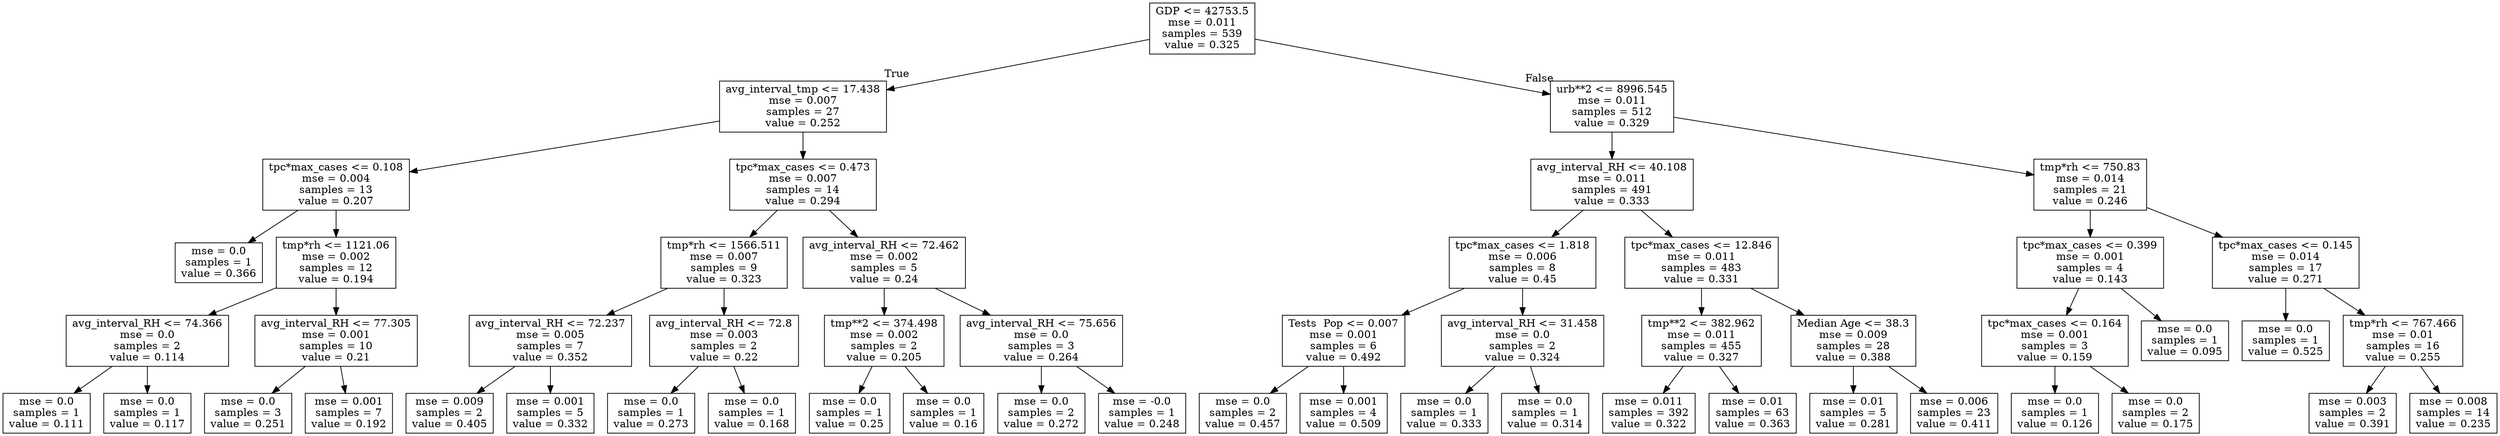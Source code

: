 digraph Tree {
node [shape=box] ;
0 [label="GDP <= 42753.5\nmse = 0.011\nsamples = 539\nvalue = 0.325"] ;
1 [label="avg_interval_tmp <= 17.438\nmse = 0.007\nsamples = 27\nvalue = 0.252"] ;
0 -> 1 [labeldistance=2.5, labelangle=45, headlabel="True"] ;
2 [label="tpc*max_cases <= 0.108\nmse = 0.004\nsamples = 13\nvalue = 0.207"] ;
1 -> 2 ;
3 [label="mse = 0.0\nsamples = 1\nvalue = 0.366"] ;
2 -> 3 ;
4 [label="tmp*rh <= 1121.06\nmse = 0.002\nsamples = 12\nvalue = 0.194"] ;
2 -> 4 ;
5 [label="avg_interval_RH <= 74.366\nmse = 0.0\nsamples = 2\nvalue = 0.114"] ;
4 -> 5 ;
6 [label="mse = 0.0\nsamples = 1\nvalue = 0.111"] ;
5 -> 6 ;
7 [label="mse = 0.0\nsamples = 1\nvalue = 0.117"] ;
5 -> 7 ;
8 [label="avg_interval_RH <= 77.305\nmse = 0.001\nsamples = 10\nvalue = 0.21"] ;
4 -> 8 ;
9 [label="mse = 0.0\nsamples = 3\nvalue = 0.251"] ;
8 -> 9 ;
10 [label="mse = 0.001\nsamples = 7\nvalue = 0.192"] ;
8 -> 10 ;
11 [label="tpc*max_cases <= 0.473\nmse = 0.007\nsamples = 14\nvalue = 0.294"] ;
1 -> 11 ;
12 [label="tmp*rh <= 1566.511\nmse = 0.007\nsamples = 9\nvalue = 0.323"] ;
11 -> 12 ;
13 [label="avg_interval_RH <= 72.237\nmse = 0.005\nsamples = 7\nvalue = 0.352"] ;
12 -> 13 ;
14 [label="mse = 0.009\nsamples = 2\nvalue = 0.405"] ;
13 -> 14 ;
15 [label="mse = 0.001\nsamples = 5\nvalue = 0.332"] ;
13 -> 15 ;
16 [label="avg_interval_RH <= 72.8\nmse = 0.003\nsamples = 2\nvalue = 0.22"] ;
12 -> 16 ;
17 [label="mse = 0.0\nsamples = 1\nvalue = 0.273"] ;
16 -> 17 ;
18 [label="mse = 0.0\nsamples = 1\nvalue = 0.168"] ;
16 -> 18 ;
19 [label="avg_interval_RH <= 72.462\nmse = 0.002\nsamples = 5\nvalue = 0.24"] ;
11 -> 19 ;
20 [label="tmp**2 <= 374.498\nmse = 0.002\nsamples = 2\nvalue = 0.205"] ;
19 -> 20 ;
21 [label="mse = 0.0\nsamples = 1\nvalue = 0.25"] ;
20 -> 21 ;
22 [label="mse = 0.0\nsamples = 1\nvalue = 0.16"] ;
20 -> 22 ;
23 [label="avg_interval_RH <= 75.656\nmse = 0.0\nsamples = 3\nvalue = 0.264"] ;
19 -> 23 ;
24 [label="mse = 0.0\nsamples = 2\nvalue = 0.272"] ;
23 -> 24 ;
25 [label="mse = -0.0\nsamples = 1\nvalue = 0.248"] ;
23 -> 25 ;
26 [label="urb**2 <= 8996.545\nmse = 0.011\nsamples = 512\nvalue = 0.329"] ;
0 -> 26 [labeldistance=2.5, labelangle=-45, headlabel="False"] ;
27 [label="avg_interval_RH <= 40.108\nmse = 0.011\nsamples = 491\nvalue = 0.333"] ;
26 -> 27 ;
28 [label="tpc*max_cases <= 1.818\nmse = 0.006\nsamples = 8\nvalue = 0.45"] ;
27 -> 28 ;
29 [label="Tests \ Pop <= 0.007\nmse = 0.001\nsamples = 6\nvalue = 0.492"] ;
28 -> 29 ;
30 [label="mse = 0.0\nsamples = 2\nvalue = 0.457"] ;
29 -> 30 ;
31 [label="mse = 0.001\nsamples = 4\nvalue = 0.509"] ;
29 -> 31 ;
32 [label="avg_interval_RH <= 31.458\nmse = 0.0\nsamples = 2\nvalue = 0.324"] ;
28 -> 32 ;
33 [label="mse = 0.0\nsamples = 1\nvalue = 0.333"] ;
32 -> 33 ;
34 [label="mse = 0.0\nsamples = 1\nvalue = 0.314"] ;
32 -> 34 ;
35 [label="tpc*max_cases <= 12.846\nmse = 0.011\nsamples = 483\nvalue = 0.331"] ;
27 -> 35 ;
36 [label="tmp**2 <= 382.962\nmse = 0.011\nsamples = 455\nvalue = 0.327"] ;
35 -> 36 ;
37 [label="mse = 0.011\nsamples = 392\nvalue = 0.322"] ;
36 -> 37 ;
38 [label="mse = 0.01\nsamples = 63\nvalue = 0.363"] ;
36 -> 38 ;
39 [label="Median Age <= 38.3\nmse = 0.009\nsamples = 28\nvalue = 0.388"] ;
35 -> 39 ;
40 [label="mse = 0.01\nsamples = 5\nvalue = 0.281"] ;
39 -> 40 ;
41 [label="mse = 0.006\nsamples = 23\nvalue = 0.411"] ;
39 -> 41 ;
42 [label="tmp*rh <= 750.83\nmse = 0.014\nsamples = 21\nvalue = 0.246"] ;
26 -> 42 ;
43 [label="tpc*max_cases <= 0.399\nmse = 0.001\nsamples = 4\nvalue = 0.143"] ;
42 -> 43 ;
44 [label="tpc*max_cases <= 0.164\nmse = 0.001\nsamples = 3\nvalue = 0.159"] ;
43 -> 44 ;
45 [label="mse = 0.0\nsamples = 1\nvalue = 0.126"] ;
44 -> 45 ;
46 [label="mse = 0.0\nsamples = 2\nvalue = 0.175"] ;
44 -> 46 ;
47 [label="mse = 0.0\nsamples = 1\nvalue = 0.095"] ;
43 -> 47 ;
48 [label="tpc*max_cases <= 0.145\nmse = 0.014\nsamples = 17\nvalue = 0.271"] ;
42 -> 48 ;
49 [label="mse = 0.0\nsamples = 1\nvalue = 0.525"] ;
48 -> 49 ;
50 [label="tmp*rh <= 767.466\nmse = 0.01\nsamples = 16\nvalue = 0.255"] ;
48 -> 50 ;
51 [label="mse = 0.003\nsamples = 2\nvalue = 0.391"] ;
50 -> 51 ;
52 [label="mse = 0.008\nsamples = 14\nvalue = 0.235"] ;
50 -> 52 ;
}